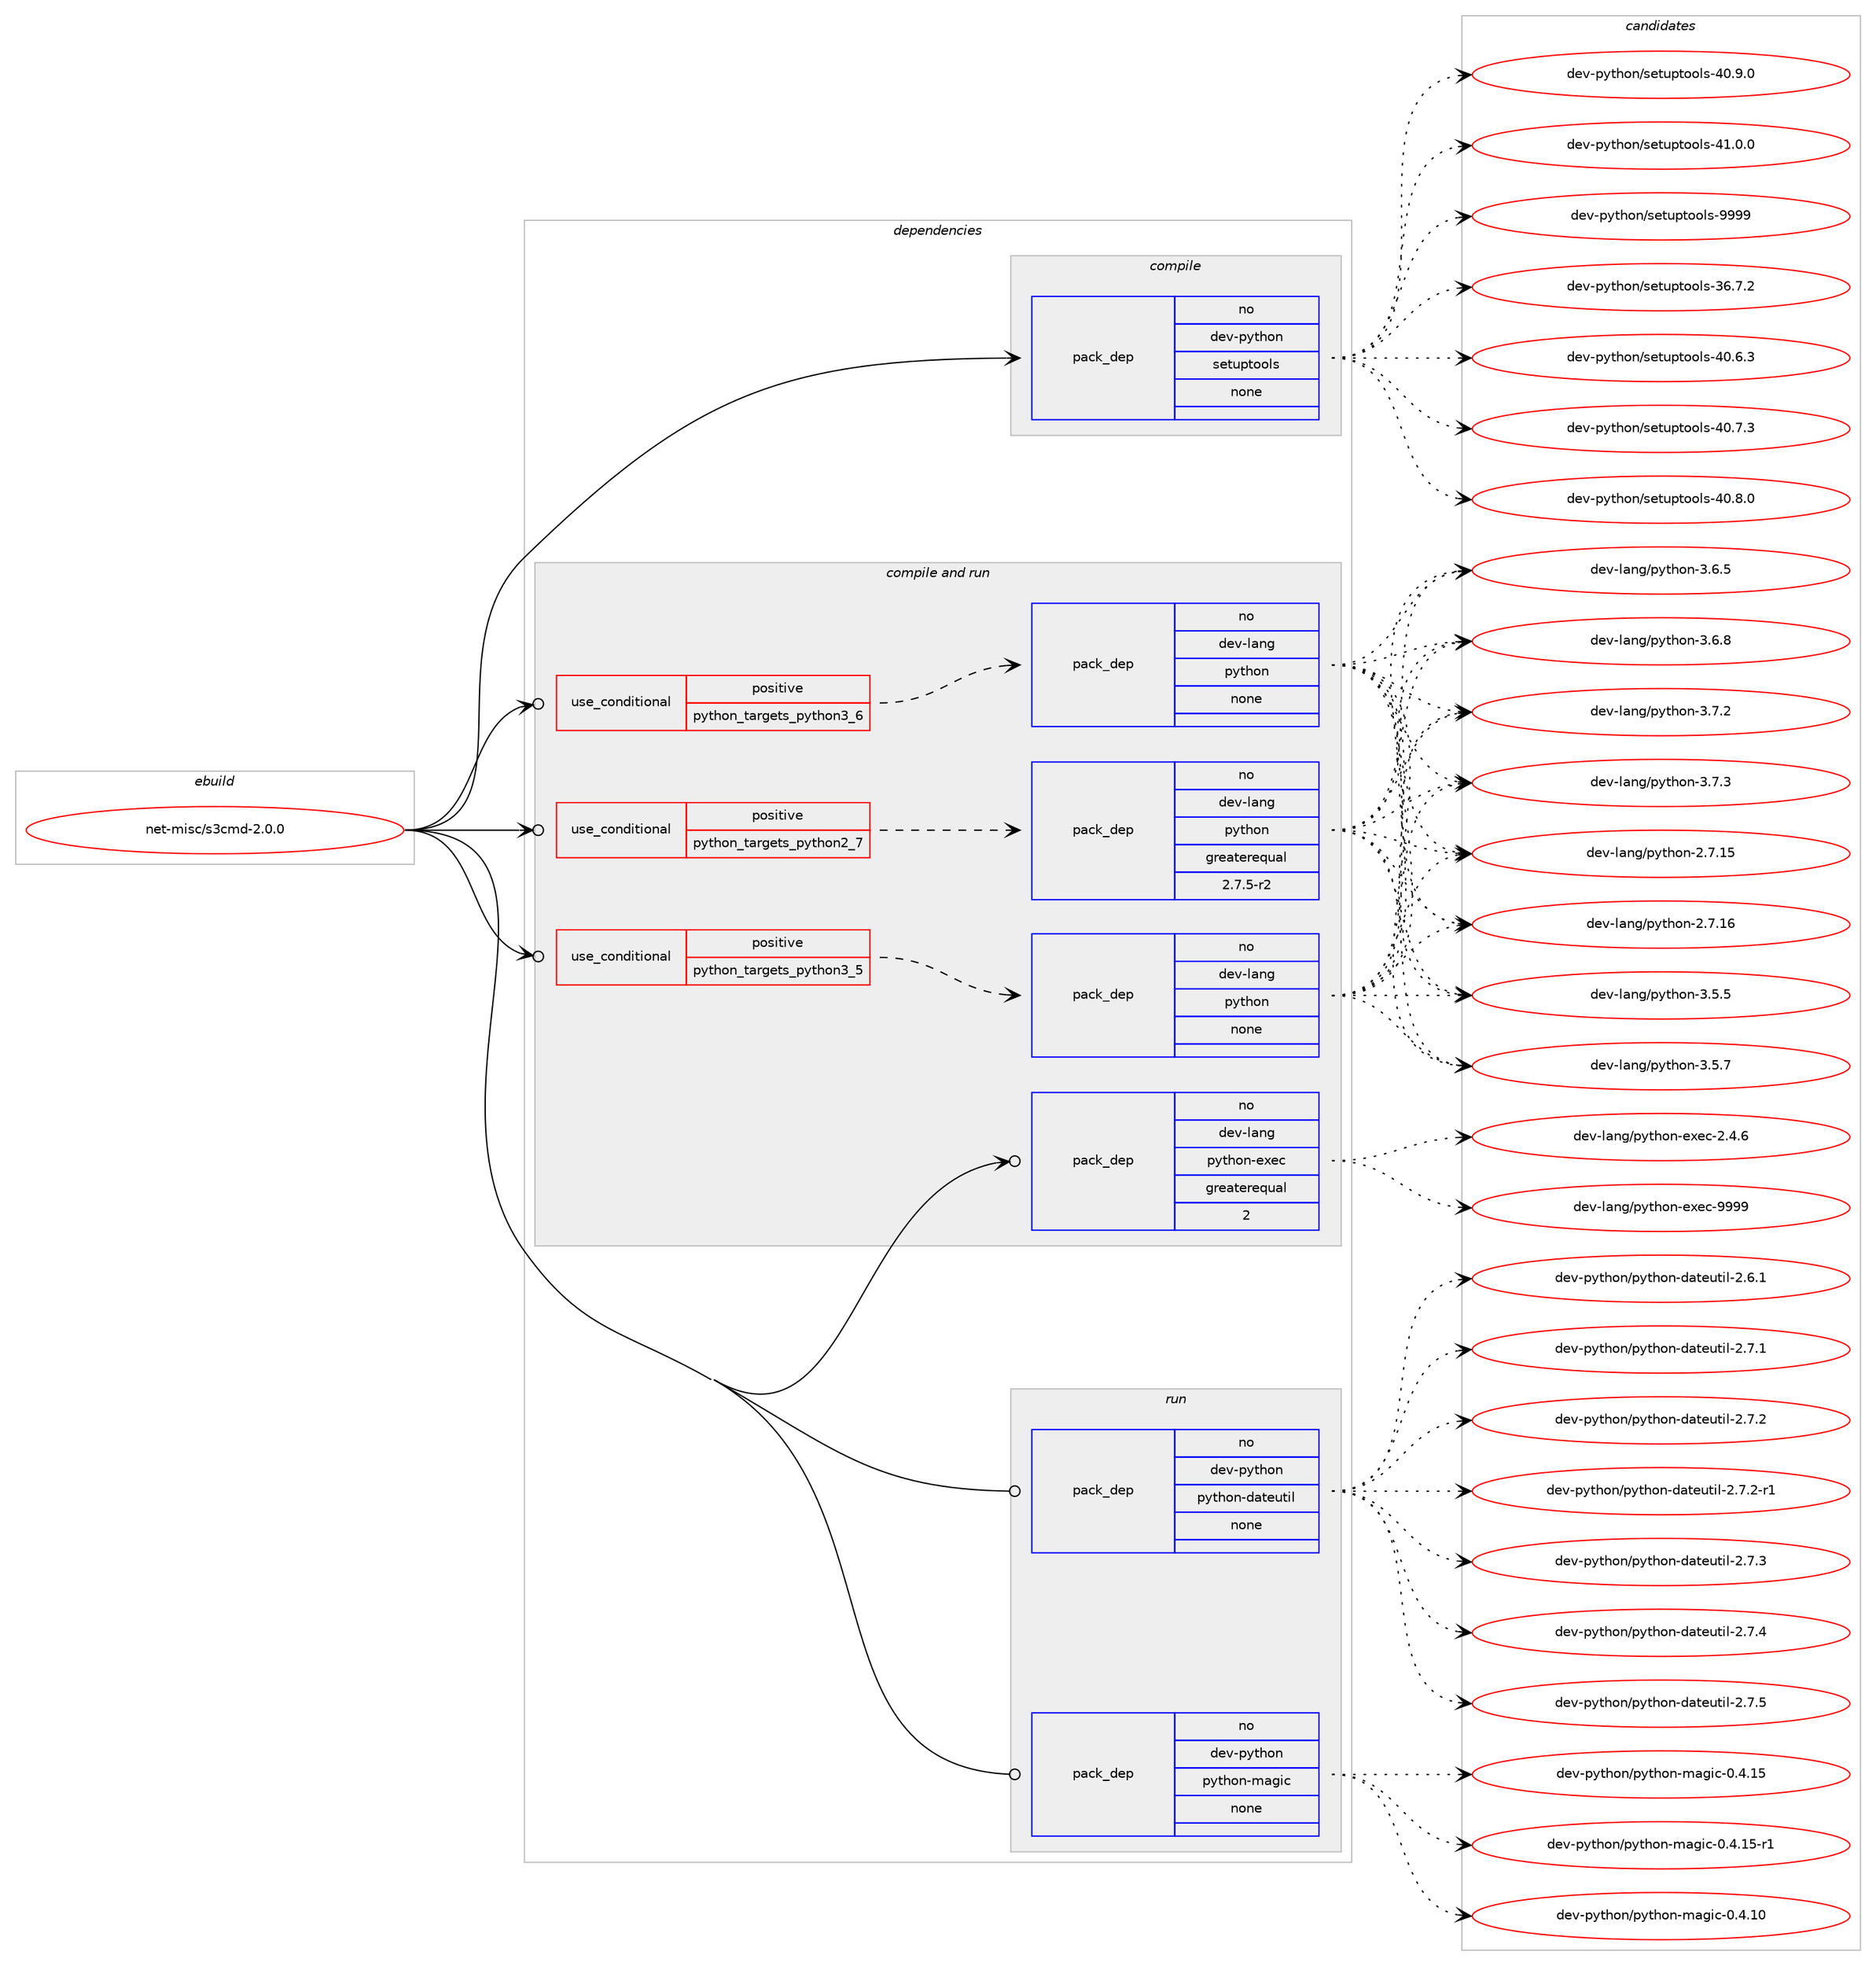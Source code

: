 digraph prolog {

# *************
# Graph options
# *************

newrank=true;
concentrate=true;
compound=true;
graph [rankdir=LR,fontname=Helvetica,fontsize=10,ranksep=1.5];#, ranksep=2.5, nodesep=0.2];
edge  [arrowhead=vee];
node  [fontname=Helvetica,fontsize=10];

# **********
# The ebuild
# **********

subgraph cluster_leftcol {
color=gray;
rank=same;
label=<<i>ebuild</i>>;
id [label="net-misc/s3cmd-2.0.0", color=red, width=4, href="../net-misc/s3cmd-2.0.0.svg"];
}

# ****************
# The dependencies
# ****************

subgraph cluster_midcol {
color=gray;
label=<<i>dependencies</i>>;
subgraph cluster_compile {
fillcolor="#eeeeee";
style=filled;
label=<<i>compile</i>>;
subgraph pack2586 {
dependency3448 [label=<<TABLE BORDER="0" CELLBORDER="1" CELLSPACING="0" CELLPADDING="4" WIDTH="220"><TR><TD ROWSPAN="6" CELLPADDING="30">pack_dep</TD></TR><TR><TD WIDTH="110">no</TD></TR><TR><TD>dev-python</TD></TR><TR><TD>setuptools</TD></TR><TR><TD>none</TD></TR><TR><TD></TD></TR></TABLE>>, shape=none, color=blue];
}
id:e -> dependency3448:w [weight=20,style="solid",arrowhead="vee"];
}
subgraph cluster_compileandrun {
fillcolor="#eeeeee";
style=filled;
label=<<i>compile and run</i>>;
subgraph cond814 {
dependency3449 [label=<<TABLE BORDER="0" CELLBORDER="1" CELLSPACING="0" CELLPADDING="4"><TR><TD ROWSPAN="3" CELLPADDING="10">use_conditional</TD></TR><TR><TD>positive</TD></TR><TR><TD>python_targets_python2_7</TD></TR></TABLE>>, shape=none, color=red];
subgraph pack2587 {
dependency3450 [label=<<TABLE BORDER="0" CELLBORDER="1" CELLSPACING="0" CELLPADDING="4" WIDTH="220"><TR><TD ROWSPAN="6" CELLPADDING="30">pack_dep</TD></TR><TR><TD WIDTH="110">no</TD></TR><TR><TD>dev-lang</TD></TR><TR><TD>python</TD></TR><TR><TD>greaterequal</TD></TR><TR><TD>2.7.5-r2</TD></TR></TABLE>>, shape=none, color=blue];
}
dependency3449:e -> dependency3450:w [weight=20,style="dashed",arrowhead="vee"];
}
id:e -> dependency3449:w [weight=20,style="solid",arrowhead="odotvee"];
subgraph cond815 {
dependency3451 [label=<<TABLE BORDER="0" CELLBORDER="1" CELLSPACING="0" CELLPADDING="4"><TR><TD ROWSPAN="3" CELLPADDING="10">use_conditional</TD></TR><TR><TD>positive</TD></TR><TR><TD>python_targets_python3_5</TD></TR></TABLE>>, shape=none, color=red];
subgraph pack2588 {
dependency3452 [label=<<TABLE BORDER="0" CELLBORDER="1" CELLSPACING="0" CELLPADDING="4" WIDTH="220"><TR><TD ROWSPAN="6" CELLPADDING="30">pack_dep</TD></TR><TR><TD WIDTH="110">no</TD></TR><TR><TD>dev-lang</TD></TR><TR><TD>python</TD></TR><TR><TD>none</TD></TR><TR><TD></TD></TR></TABLE>>, shape=none, color=blue];
}
dependency3451:e -> dependency3452:w [weight=20,style="dashed",arrowhead="vee"];
}
id:e -> dependency3451:w [weight=20,style="solid",arrowhead="odotvee"];
subgraph cond816 {
dependency3453 [label=<<TABLE BORDER="0" CELLBORDER="1" CELLSPACING="0" CELLPADDING="4"><TR><TD ROWSPAN="3" CELLPADDING="10">use_conditional</TD></TR><TR><TD>positive</TD></TR><TR><TD>python_targets_python3_6</TD></TR></TABLE>>, shape=none, color=red];
subgraph pack2589 {
dependency3454 [label=<<TABLE BORDER="0" CELLBORDER="1" CELLSPACING="0" CELLPADDING="4" WIDTH="220"><TR><TD ROWSPAN="6" CELLPADDING="30">pack_dep</TD></TR><TR><TD WIDTH="110">no</TD></TR><TR><TD>dev-lang</TD></TR><TR><TD>python</TD></TR><TR><TD>none</TD></TR><TR><TD></TD></TR></TABLE>>, shape=none, color=blue];
}
dependency3453:e -> dependency3454:w [weight=20,style="dashed",arrowhead="vee"];
}
id:e -> dependency3453:w [weight=20,style="solid",arrowhead="odotvee"];
subgraph pack2590 {
dependency3455 [label=<<TABLE BORDER="0" CELLBORDER="1" CELLSPACING="0" CELLPADDING="4" WIDTH="220"><TR><TD ROWSPAN="6" CELLPADDING="30">pack_dep</TD></TR><TR><TD WIDTH="110">no</TD></TR><TR><TD>dev-lang</TD></TR><TR><TD>python-exec</TD></TR><TR><TD>greaterequal</TD></TR><TR><TD>2</TD></TR></TABLE>>, shape=none, color=blue];
}
id:e -> dependency3455:w [weight=20,style="solid",arrowhead="odotvee"];
}
subgraph cluster_run {
fillcolor="#eeeeee";
style=filled;
label=<<i>run</i>>;
subgraph pack2591 {
dependency3456 [label=<<TABLE BORDER="0" CELLBORDER="1" CELLSPACING="0" CELLPADDING="4" WIDTH="220"><TR><TD ROWSPAN="6" CELLPADDING="30">pack_dep</TD></TR><TR><TD WIDTH="110">no</TD></TR><TR><TD>dev-python</TD></TR><TR><TD>python-dateutil</TD></TR><TR><TD>none</TD></TR><TR><TD></TD></TR></TABLE>>, shape=none, color=blue];
}
id:e -> dependency3456:w [weight=20,style="solid",arrowhead="odot"];
subgraph pack2592 {
dependency3457 [label=<<TABLE BORDER="0" CELLBORDER="1" CELLSPACING="0" CELLPADDING="4" WIDTH="220"><TR><TD ROWSPAN="6" CELLPADDING="30">pack_dep</TD></TR><TR><TD WIDTH="110">no</TD></TR><TR><TD>dev-python</TD></TR><TR><TD>python-magic</TD></TR><TR><TD>none</TD></TR><TR><TD></TD></TR></TABLE>>, shape=none, color=blue];
}
id:e -> dependency3457:w [weight=20,style="solid",arrowhead="odot"];
}
}

# **************
# The candidates
# **************

subgraph cluster_choices {
rank=same;
color=gray;
label=<<i>candidates</i>>;

subgraph choice2586 {
color=black;
nodesep=1;
choice100101118451121211161041111104711510111611711211611111110811545515446554650 [label="dev-python/setuptools-36.7.2", color=red, width=4,href="../dev-python/setuptools-36.7.2.svg"];
choice100101118451121211161041111104711510111611711211611111110811545524846544651 [label="dev-python/setuptools-40.6.3", color=red, width=4,href="../dev-python/setuptools-40.6.3.svg"];
choice100101118451121211161041111104711510111611711211611111110811545524846554651 [label="dev-python/setuptools-40.7.3", color=red, width=4,href="../dev-python/setuptools-40.7.3.svg"];
choice100101118451121211161041111104711510111611711211611111110811545524846564648 [label="dev-python/setuptools-40.8.0", color=red, width=4,href="../dev-python/setuptools-40.8.0.svg"];
choice100101118451121211161041111104711510111611711211611111110811545524846574648 [label="dev-python/setuptools-40.9.0", color=red, width=4,href="../dev-python/setuptools-40.9.0.svg"];
choice100101118451121211161041111104711510111611711211611111110811545524946484648 [label="dev-python/setuptools-41.0.0", color=red, width=4,href="../dev-python/setuptools-41.0.0.svg"];
choice10010111845112121116104111110471151011161171121161111111081154557575757 [label="dev-python/setuptools-9999", color=red, width=4,href="../dev-python/setuptools-9999.svg"];
dependency3448:e -> choice100101118451121211161041111104711510111611711211611111110811545515446554650:w [style=dotted,weight="100"];
dependency3448:e -> choice100101118451121211161041111104711510111611711211611111110811545524846544651:w [style=dotted,weight="100"];
dependency3448:e -> choice100101118451121211161041111104711510111611711211611111110811545524846554651:w [style=dotted,weight="100"];
dependency3448:e -> choice100101118451121211161041111104711510111611711211611111110811545524846564648:w [style=dotted,weight="100"];
dependency3448:e -> choice100101118451121211161041111104711510111611711211611111110811545524846574648:w [style=dotted,weight="100"];
dependency3448:e -> choice100101118451121211161041111104711510111611711211611111110811545524946484648:w [style=dotted,weight="100"];
dependency3448:e -> choice10010111845112121116104111110471151011161171121161111111081154557575757:w [style=dotted,weight="100"];
}
subgraph choice2587 {
color=black;
nodesep=1;
choice10010111845108971101034711212111610411111045504655464953 [label="dev-lang/python-2.7.15", color=red, width=4,href="../dev-lang/python-2.7.15.svg"];
choice10010111845108971101034711212111610411111045504655464954 [label="dev-lang/python-2.7.16", color=red, width=4,href="../dev-lang/python-2.7.16.svg"];
choice100101118451089711010347112121116104111110455146534653 [label="dev-lang/python-3.5.5", color=red, width=4,href="../dev-lang/python-3.5.5.svg"];
choice100101118451089711010347112121116104111110455146534655 [label="dev-lang/python-3.5.7", color=red, width=4,href="../dev-lang/python-3.5.7.svg"];
choice100101118451089711010347112121116104111110455146544653 [label="dev-lang/python-3.6.5", color=red, width=4,href="../dev-lang/python-3.6.5.svg"];
choice100101118451089711010347112121116104111110455146544656 [label="dev-lang/python-3.6.8", color=red, width=4,href="../dev-lang/python-3.6.8.svg"];
choice100101118451089711010347112121116104111110455146554650 [label="dev-lang/python-3.7.2", color=red, width=4,href="../dev-lang/python-3.7.2.svg"];
choice100101118451089711010347112121116104111110455146554651 [label="dev-lang/python-3.7.3", color=red, width=4,href="../dev-lang/python-3.7.3.svg"];
dependency3450:e -> choice10010111845108971101034711212111610411111045504655464953:w [style=dotted,weight="100"];
dependency3450:e -> choice10010111845108971101034711212111610411111045504655464954:w [style=dotted,weight="100"];
dependency3450:e -> choice100101118451089711010347112121116104111110455146534653:w [style=dotted,weight="100"];
dependency3450:e -> choice100101118451089711010347112121116104111110455146534655:w [style=dotted,weight="100"];
dependency3450:e -> choice100101118451089711010347112121116104111110455146544653:w [style=dotted,weight="100"];
dependency3450:e -> choice100101118451089711010347112121116104111110455146544656:w [style=dotted,weight="100"];
dependency3450:e -> choice100101118451089711010347112121116104111110455146554650:w [style=dotted,weight="100"];
dependency3450:e -> choice100101118451089711010347112121116104111110455146554651:w [style=dotted,weight="100"];
}
subgraph choice2588 {
color=black;
nodesep=1;
choice10010111845108971101034711212111610411111045504655464953 [label="dev-lang/python-2.7.15", color=red, width=4,href="../dev-lang/python-2.7.15.svg"];
choice10010111845108971101034711212111610411111045504655464954 [label="dev-lang/python-2.7.16", color=red, width=4,href="../dev-lang/python-2.7.16.svg"];
choice100101118451089711010347112121116104111110455146534653 [label="dev-lang/python-3.5.5", color=red, width=4,href="../dev-lang/python-3.5.5.svg"];
choice100101118451089711010347112121116104111110455146534655 [label="dev-lang/python-3.5.7", color=red, width=4,href="../dev-lang/python-3.5.7.svg"];
choice100101118451089711010347112121116104111110455146544653 [label="dev-lang/python-3.6.5", color=red, width=4,href="../dev-lang/python-3.6.5.svg"];
choice100101118451089711010347112121116104111110455146544656 [label="dev-lang/python-3.6.8", color=red, width=4,href="../dev-lang/python-3.6.8.svg"];
choice100101118451089711010347112121116104111110455146554650 [label="dev-lang/python-3.7.2", color=red, width=4,href="../dev-lang/python-3.7.2.svg"];
choice100101118451089711010347112121116104111110455146554651 [label="dev-lang/python-3.7.3", color=red, width=4,href="../dev-lang/python-3.7.3.svg"];
dependency3452:e -> choice10010111845108971101034711212111610411111045504655464953:w [style=dotted,weight="100"];
dependency3452:e -> choice10010111845108971101034711212111610411111045504655464954:w [style=dotted,weight="100"];
dependency3452:e -> choice100101118451089711010347112121116104111110455146534653:w [style=dotted,weight="100"];
dependency3452:e -> choice100101118451089711010347112121116104111110455146534655:w [style=dotted,weight="100"];
dependency3452:e -> choice100101118451089711010347112121116104111110455146544653:w [style=dotted,weight="100"];
dependency3452:e -> choice100101118451089711010347112121116104111110455146544656:w [style=dotted,weight="100"];
dependency3452:e -> choice100101118451089711010347112121116104111110455146554650:w [style=dotted,weight="100"];
dependency3452:e -> choice100101118451089711010347112121116104111110455146554651:w [style=dotted,weight="100"];
}
subgraph choice2589 {
color=black;
nodesep=1;
choice10010111845108971101034711212111610411111045504655464953 [label="dev-lang/python-2.7.15", color=red, width=4,href="../dev-lang/python-2.7.15.svg"];
choice10010111845108971101034711212111610411111045504655464954 [label="dev-lang/python-2.7.16", color=red, width=4,href="../dev-lang/python-2.7.16.svg"];
choice100101118451089711010347112121116104111110455146534653 [label="dev-lang/python-3.5.5", color=red, width=4,href="../dev-lang/python-3.5.5.svg"];
choice100101118451089711010347112121116104111110455146534655 [label="dev-lang/python-3.5.7", color=red, width=4,href="../dev-lang/python-3.5.7.svg"];
choice100101118451089711010347112121116104111110455146544653 [label="dev-lang/python-3.6.5", color=red, width=4,href="../dev-lang/python-3.6.5.svg"];
choice100101118451089711010347112121116104111110455146544656 [label="dev-lang/python-3.6.8", color=red, width=4,href="../dev-lang/python-3.6.8.svg"];
choice100101118451089711010347112121116104111110455146554650 [label="dev-lang/python-3.7.2", color=red, width=4,href="../dev-lang/python-3.7.2.svg"];
choice100101118451089711010347112121116104111110455146554651 [label="dev-lang/python-3.7.3", color=red, width=4,href="../dev-lang/python-3.7.3.svg"];
dependency3454:e -> choice10010111845108971101034711212111610411111045504655464953:w [style=dotted,weight="100"];
dependency3454:e -> choice10010111845108971101034711212111610411111045504655464954:w [style=dotted,weight="100"];
dependency3454:e -> choice100101118451089711010347112121116104111110455146534653:w [style=dotted,weight="100"];
dependency3454:e -> choice100101118451089711010347112121116104111110455146534655:w [style=dotted,weight="100"];
dependency3454:e -> choice100101118451089711010347112121116104111110455146544653:w [style=dotted,weight="100"];
dependency3454:e -> choice100101118451089711010347112121116104111110455146544656:w [style=dotted,weight="100"];
dependency3454:e -> choice100101118451089711010347112121116104111110455146554650:w [style=dotted,weight="100"];
dependency3454:e -> choice100101118451089711010347112121116104111110455146554651:w [style=dotted,weight="100"];
}
subgraph choice2590 {
color=black;
nodesep=1;
choice1001011184510897110103471121211161041111104510112010199455046524654 [label="dev-lang/python-exec-2.4.6", color=red, width=4,href="../dev-lang/python-exec-2.4.6.svg"];
choice10010111845108971101034711212111610411111045101120101994557575757 [label="dev-lang/python-exec-9999", color=red, width=4,href="../dev-lang/python-exec-9999.svg"];
dependency3455:e -> choice1001011184510897110103471121211161041111104510112010199455046524654:w [style=dotted,weight="100"];
dependency3455:e -> choice10010111845108971101034711212111610411111045101120101994557575757:w [style=dotted,weight="100"];
}
subgraph choice2591 {
color=black;
nodesep=1;
choice10010111845112121116104111110471121211161041111104510097116101117116105108455046544649 [label="dev-python/python-dateutil-2.6.1", color=red, width=4,href="../dev-python/python-dateutil-2.6.1.svg"];
choice10010111845112121116104111110471121211161041111104510097116101117116105108455046554649 [label="dev-python/python-dateutil-2.7.1", color=red, width=4,href="../dev-python/python-dateutil-2.7.1.svg"];
choice10010111845112121116104111110471121211161041111104510097116101117116105108455046554650 [label="dev-python/python-dateutil-2.7.2", color=red, width=4,href="../dev-python/python-dateutil-2.7.2.svg"];
choice100101118451121211161041111104711212111610411111045100971161011171161051084550465546504511449 [label="dev-python/python-dateutil-2.7.2-r1", color=red, width=4,href="../dev-python/python-dateutil-2.7.2-r1.svg"];
choice10010111845112121116104111110471121211161041111104510097116101117116105108455046554651 [label="dev-python/python-dateutil-2.7.3", color=red, width=4,href="../dev-python/python-dateutil-2.7.3.svg"];
choice10010111845112121116104111110471121211161041111104510097116101117116105108455046554652 [label="dev-python/python-dateutil-2.7.4", color=red, width=4,href="../dev-python/python-dateutil-2.7.4.svg"];
choice10010111845112121116104111110471121211161041111104510097116101117116105108455046554653 [label="dev-python/python-dateutil-2.7.5", color=red, width=4,href="../dev-python/python-dateutil-2.7.5.svg"];
dependency3456:e -> choice10010111845112121116104111110471121211161041111104510097116101117116105108455046544649:w [style=dotted,weight="100"];
dependency3456:e -> choice10010111845112121116104111110471121211161041111104510097116101117116105108455046554649:w [style=dotted,weight="100"];
dependency3456:e -> choice10010111845112121116104111110471121211161041111104510097116101117116105108455046554650:w [style=dotted,weight="100"];
dependency3456:e -> choice100101118451121211161041111104711212111610411111045100971161011171161051084550465546504511449:w [style=dotted,weight="100"];
dependency3456:e -> choice10010111845112121116104111110471121211161041111104510097116101117116105108455046554651:w [style=dotted,weight="100"];
dependency3456:e -> choice10010111845112121116104111110471121211161041111104510097116101117116105108455046554652:w [style=dotted,weight="100"];
dependency3456:e -> choice10010111845112121116104111110471121211161041111104510097116101117116105108455046554653:w [style=dotted,weight="100"];
}
subgraph choice2592 {
color=black;
nodesep=1;
choice100101118451121211161041111104711212111610411111045109971031059945484652464948 [label="dev-python/python-magic-0.4.10", color=red, width=4,href="../dev-python/python-magic-0.4.10.svg"];
choice100101118451121211161041111104711212111610411111045109971031059945484652464953 [label="dev-python/python-magic-0.4.15", color=red, width=4,href="../dev-python/python-magic-0.4.15.svg"];
choice1001011184511212111610411111047112121116104111110451099710310599454846524649534511449 [label="dev-python/python-magic-0.4.15-r1", color=red, width=4,href="../dev-python/python-magic-0.4.15-r1.svg"];
dependency3457:e -> choice100101118451121211161041111104711212111610411111045109971031059945484652464948:w [style=dotted,weight="100"];
dependency3457:e -> choice100101118451121211161041111104711212111610411111045109971031059945484652464953:w [style=dotted,weight="100"];
dependency3457:e -> choice1001011184511212111610411111047112121116104111110451099710310599454846524649534511449:w [style=dotted,weight="100"];
}
}

}
